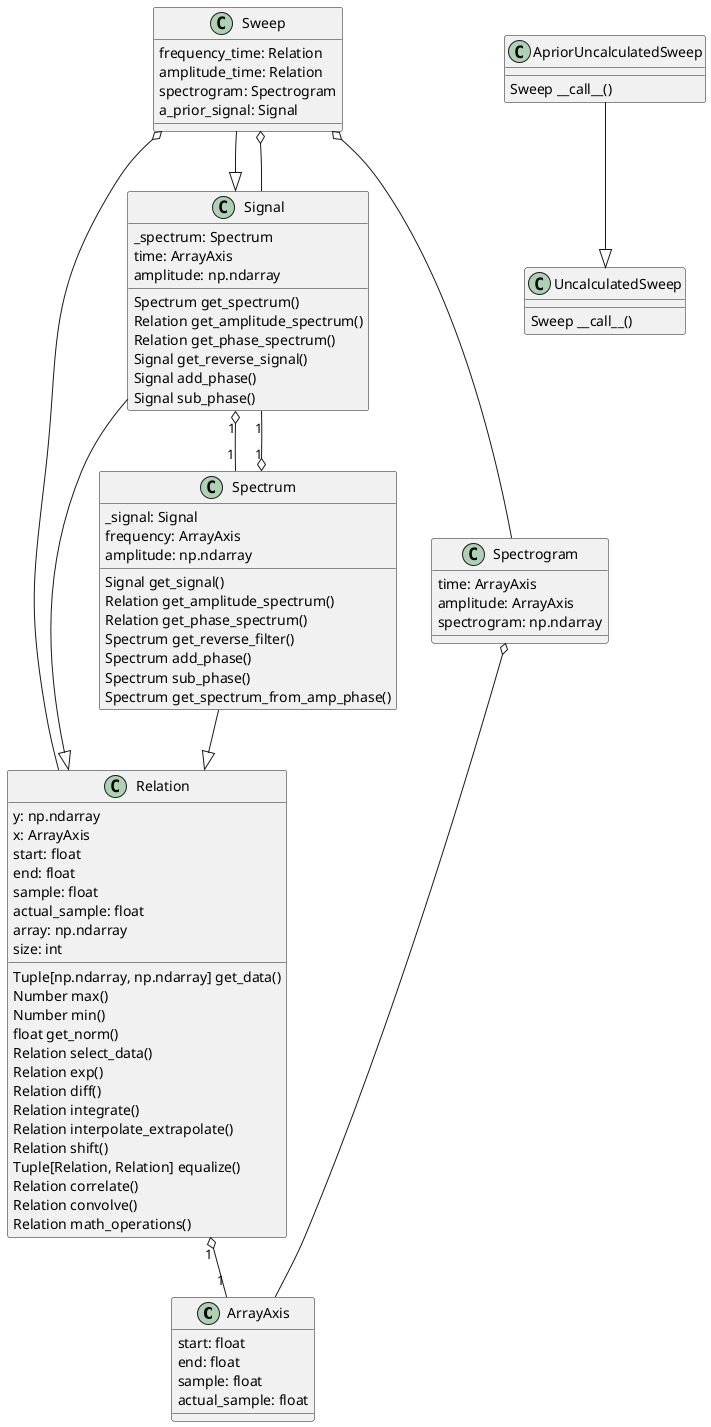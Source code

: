 @startuml "short_structure_sweep-design"

class ArrayAxis {
    start: float
    end: float
    sample: float
    actual_sample: float 
}

class Relation {
    y: np.ndarray
    x: ArrayAxis
    start: float
    end: float
    sample: float
    actual_sample: float
    array: np.ndarray
    size: int
    Tuple[np.ndarray, np.ndarray] get_data()
    Number max()
    Number min()
    float get_norm()
    Relation select_data()
    Relation exp()
    Relation diff()
    Relation integrate()
    Relation interpolate_extrapolate()
    Relation shift()
    Tuple[Relation, Relation] equalize()
    Relation correlate()
    Relation convolve()
    Relation math_operations()

}

class Signal {
_spectrum: Spectrum
time: ArrayAxis
amplitude: np.ndarray

Spectrum get_spectrum()
Relation get_amplitude_spectrum()
Relation get_phase_spectrum()
Signal get_reverse_signal()
Signal add_phase()
Signal sub_phase()

}

class Spectrum {
_signal: Signal
frequency: ArrayAxis
amplitude: np.ndarray

Signal get_signal()
Relation get_amplitude_spectrum()
Relation get_phase_spectrum()
Spectrum get_reverse_filter()
Spectrum add_phase()
Spectrum sub_phase()
Spectrum get_spectrum_from_amp_phase()
}

class Sweep {
    frequency_time: Relation
    amplitude_time: Relation
    spectrogram: Spectrogram
    a_prior_signal: Signal

}

class Spectrogram {
    time: ArrayAxis
    amplitude: ArrayAxis
    spectrogram: np.ndarray
}

class UncalculatedSweep {
    Sweep __call__()
}

class ApriorUncalculatedSweep {
    Sweep __call__()
}

Relation "1" o-- "1" ArrayAxis
Signal --|> Relation
Spectrum --|> Relation

Signal "1" o-- "1" Spectrum
Spectrum "1" o-- "1" Signal

Sweep --|> Signal

Spectrogram o-- ArrayAxis
Sweep o-- Spectrogram
Sweep o-- Relation
Sweep o-- Signal

ApriorUncalculatedSweep --|> UncalculatedSweep

@enduml